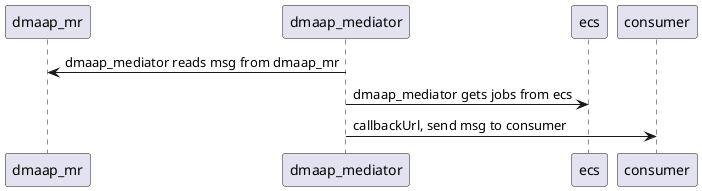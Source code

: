 @startuml
dmaap_mr <- dmaap_mediator: dmaap_mediator reads msg from dmaap_mr
dmaap_mediator -> ecs: dmaap_mediator gets jobs from ecs
dmaap_mediator -> consumer: callbackUrl, send msg to consumer
@enduml